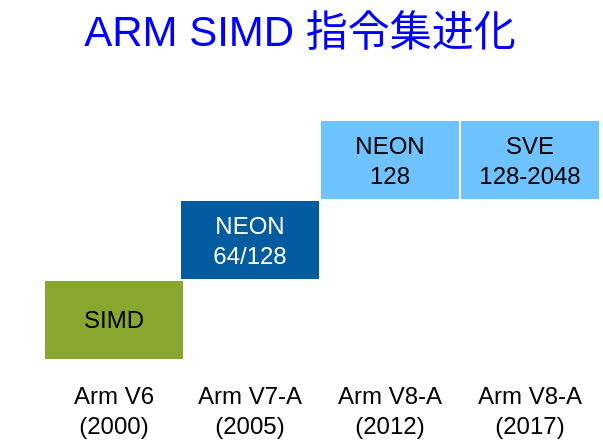 <mxfile version="21.5.0" type="device">
  <diagram name="第 1 页" id="4knXB5S83GSm1kHDEQGC">
    <mxGraphModel dx="1100" dy="822" grid="1" gridSize="10" guides="1" tooltips="1" connect="1" arrows="1" fold="1" page="1" pageScale="1" pageWidth="827" pageHeight="1169" math="0" shadow="0">
      <root>
        <mxCell id="0" />
        <mxCell id="1" parent="0" />
        <mxCell id="QnhKWj-urKdLgxcFlNK7-1" value="MMX" style="rounded=0;whiteSpace=wrap;html=1;fillColor=#d5e8d4;strokeColor=#82b366;" parent="1" vertex="1">
          <mxGeometry x="275" y="690" width="70" height="40" as="geometry" />
        </mxCell>
        <mxCell id="QnhKWj-urKdLgxcFlNK7-4" value="SSE" style="rounded=0;whiteSpace=wrap;html=1;fillColor=#2492c2;fontColor=#ffffff;strokeColor=#2D7600;" parent="1" vertex="1">
          <mxGeometry x="343" y="650" width="70" height="40" as="geometry" />
        </mxCell>
        <mxCell id="QnhKWj-urKdLgxcFlNK7-5" value="NEON&lt;br&gt;128" style="rounded=0;whiteSpace=wrap;html=1;fillColor=#6ec2fe;strokeColor=#ffffff;" parent="1" vertex="1">
          <mxGeometry x="413" y="610" width="70" height="40" as="geometry" />
        </mxCell>
        <mxCell id="QnhKWj-urKdLgxcFlNK7-24" value="Arm V6&lt;br&gt;(2000)" style="text;strokeColor=none;align=center;fillColor=none;html=1;verticalAlign=middle;whiteSpace=wrap;rounded=0;" parent="1" vertex="1">
          <mxGeometry x="275" y="740" width="70" height="30" as="geometry" />
        </mxCell>
        <mxCell id="QnhKWj-urKdLgxcFlNK7-25" value="Arm V7-A&lt;br&gt;(2005)" style="text;strokeColor=none;align=center;fillColor=none;html=1;verticalAlign=middle;whiteSpace=wrap;rounded=0;" parent="1" vertex="1">
          <mxGeometry x="343" y="740" width="70" height="30" as="geometry" />
        </mxCell>
        <mxCell id="QnhKWj-urKdLgxcFlNK7-89" value="SIMD" style="rounded=0;whiteSpace=wrap;html=1;fillColor=#87a72f;strokeColor=#ffffff;" parent="1" vertex="1">
          <mxGeometry x="275" y="690" width="70" height="40" as="geometry" />
        </mxCell>
        <mxCell id="QnhKWj-urKdLgxcFlNK7-98" value="NEON&lt;br&gt;64/128" style="rounded=0;whiteSpace=wrap;html=1;fillColor=#035ca0;fontColor=#ffffff;strokeColor=#ffffff;" parent="1" vertex="1">
          <mxGeometry x="343" y="650" width="70" height="40" as="geometry" />
        </mxCell>
        <mxCell id="5QzvcJGyVcDiPQYoqL-W-9" value="&lt;font color=&quot;#0000ff&quot;&gt;ARM SIMD 指令集进化&lt;/font&gt;" style="text;strokeColor=none;align=center;fillColor=none;html=1;verticalAlign=middle;whiteSpace=wrap;rounded=0;fontSize=21;" parent="1" vertex="1">
          <mxGeometry x="253" y="550" width="300" height="30" as="geometry" />
        </mxCell>
        <mxCell id="BlLCMCn0qVqpmXEn8K4T-1" value="SVE&lt;br&gt;128-2048" style="rounded=0;whiteSpace=wrap;html=1;fillColor=#6ec2fe;strokeColor=#ffffff;" parent="1" vertex="1">
          <mxGeometry x="483" y="610" width="70" height="40" as="geometry" />
        </mxCell>
        <mxCell id="BlLCMCn0qVqpmXEn8K4T-6" value="Arm V8-A&lt;br&gt;(2017)" style="text;strokeColor=none;align=center;fillColor=none;html=1;verticalAlign=middle;whiteSpace=wrap;rounded=0;" parent="1" vertex="1">
          <mxGeometry x="483" y="740" width="70" height="30" as="geometry" />
        </mxCell>
        <mxCell id="BlLCMCn0qVqpmXEn8K4T-7" value="Arm V8-A&lt;br&gt;(2012)" style="text;strokeColor=none;align=center;fillColor=none;html=1;verticalAlign=middle;whiteSpace=wrap;rounded=0;" parent="1" vertex="1">
          <mxGeometry x="413" y="740" width="70" height="30" as="geometry" />
        </mxCell>
      </root>
    </mxGraphModel>
  </diagram>
</mxfile>
